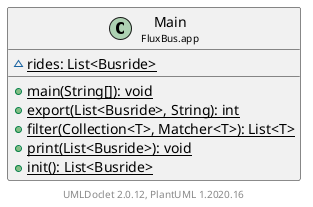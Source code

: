 @startuml
    set namespaceSeparator none
    hide empty fields
    hide empty methods

    class "<size:14>Main\n<size:10>FluxBus.app" as FluxBus.app.Main [[Main.html]] {
        {static} ~rides: List<Busride>
        {static} +main(String[]): void
        {static} +export(List<Busride>, String): int
        {static} +filter(Collection<T>, Matcher<T>): List<T>
        {static} +print(List<Busride>): void
        {static} +init(): List<Busride>
    }

    center footer UMLDoclet 2.0.12, PlantUML 1.2020.16
@enduml
